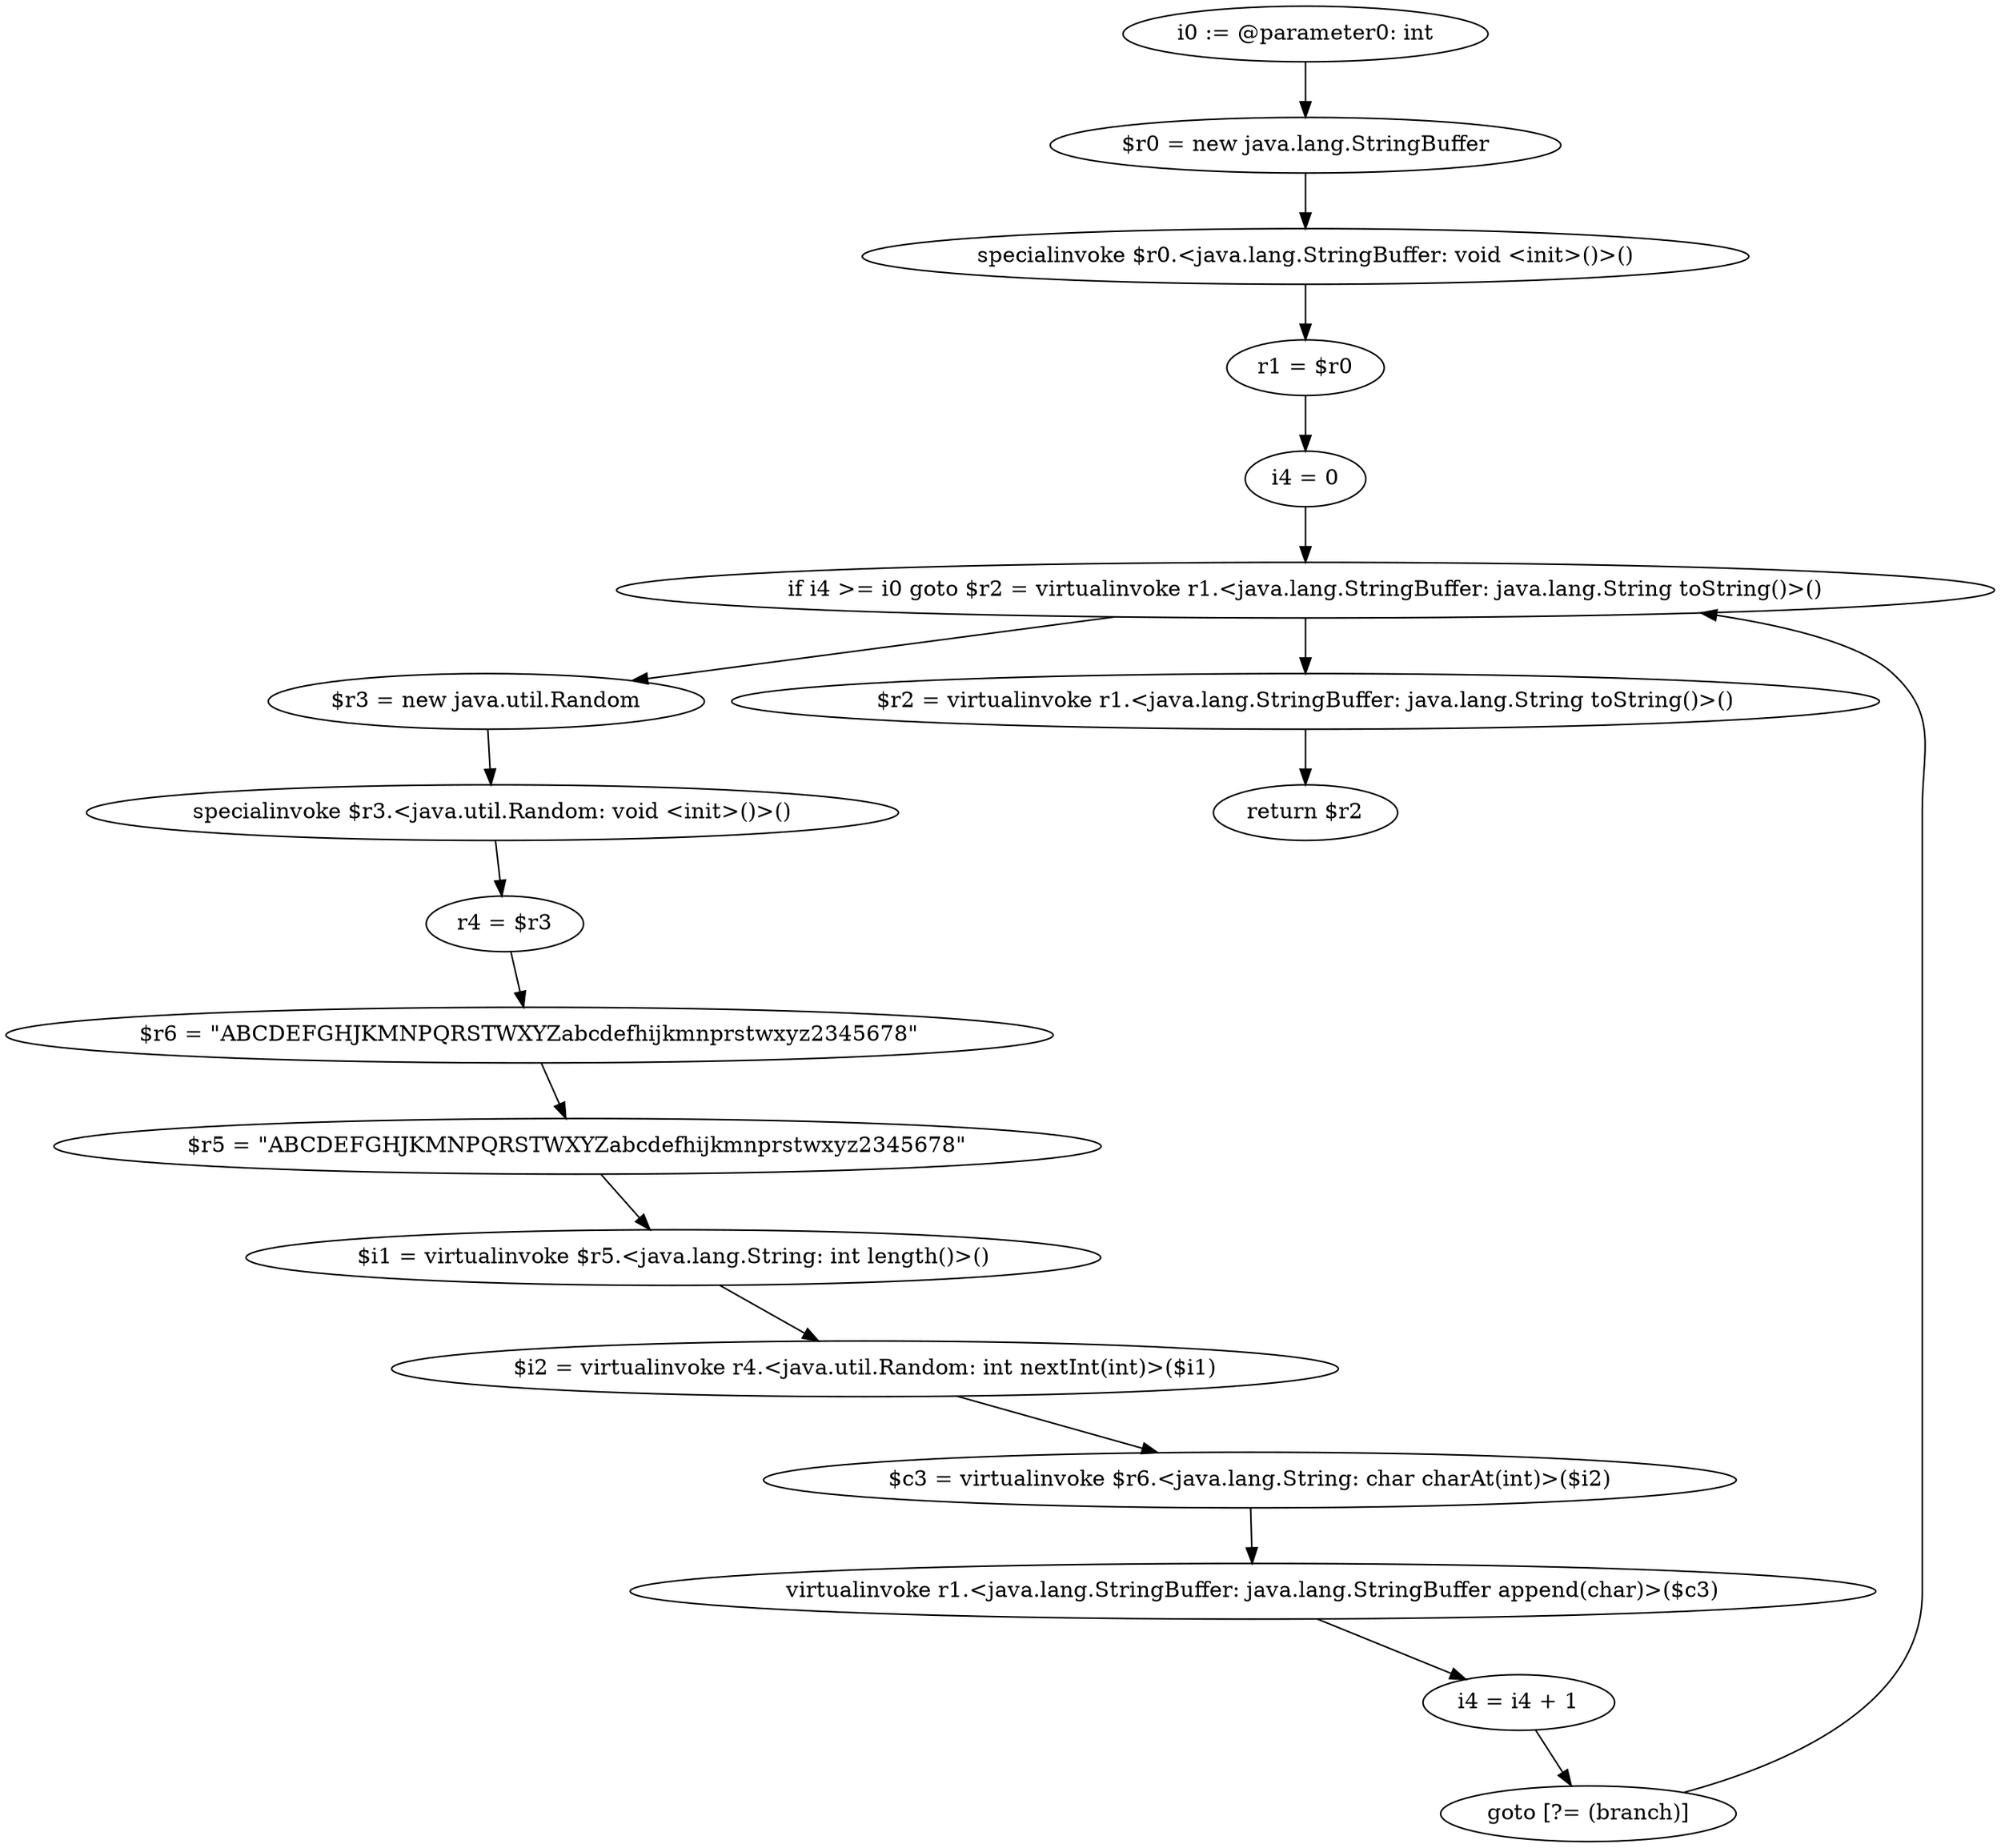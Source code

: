digraph "unitGraph" {
    "i0 := @parameter0: int"
    "$r0 = new java.lang.StringBuffer"
    "specialinvoke $r0.<java.lang.StringBuffer: void <init>()>()"
    "r1 = $r0"
    "i4 = 0"
    "if i4 >= i0 goto $r2 = virtualinvoke r1.<java.lang.StringBuffer: java.lang.String toString()>()"
    "$r3 = new java.util.Random"
    "specialinvoke $r3.<java.util.Random: void <init>()>()"
    "r4 = $r3"
    "$r6 = \"ABCDEFGHJKMNPQRSTWXYZabcdefhijkmnprstwxyz2345678\""
    "$r5 = \"ABCDEFGHJKMNPQRSTWXYZabcdefhijkmnprstwxyz2345678\""
    "$i1 = virtualinvoke $r5.<java.lang.String: int length()>()"
    "$i2 = virtualinvoke r4.<java.util.Random: int nextInt(int)>($i1)"
    "$c3 = virtualinvoke $r6.<java.lang.String: char charAt(int)>($i2)"
    "virtualinvoke r1.<java.lang.StringBuffer: java.lang.StringBuffer append(char)>($c3)"
    "i4 = i4 + 1"
    "goto [?= (branch)]"
    "$r2 = virtualinvoke r1.<java.lang.StringBuffer: java.lang.String toString()>()"
    "return $r2"
    "i0 := @parameter0: int"->"$r0 = new java.lang.StringBuffer";
    "$r0 = new java.lang.StringBuffer"->"specialinvoke $r0.<java.lang.StringBuffer: void <init>()>()";
    "specialinvoke $r0.<java.lang.StringBuffer: void <init>()>()"->"r1 = $r0";
    "r1 = $r0"->"i4 = 0";
    "i4 = 0"->"if i4 >= i0 goto $r2 = virtualinvoke r1.<java.lang.StringBuffer: java.lang.String toString()>()";
    "if i4 >= i0 goto $r2 = virtualinvoke r1.<java.lang.StringBuffer: java.lang.String toString()>()"->"$r3 = new java.util.Random";
    "if i4 >= i0 goto $r2 = virtualinvoke r1.<java.lang.StringBuffer: java.lang.String toString()>()"->"$r2 = virtualinvoke r1.<java.lang.StringBuffer: java.lang.String toString()>()";
    "$r3 = new java.util.Random"->"specialinvoke $r3.<java.util.Random: void <init>()>()";
    "specialinvoke $r3.<java.util.Random: void <init>()>()"->"r4 = $r3";
    "r4 = $r3"->"$r6 = \"ABCDEFGHJKMNPQRSTWXYZabcdefhijkmnprstwxyz2345678\"";
    "$r6 = \"ABCDEFGHJKMNPQRSTWXYZabcdefhijkmnprstwxyz2345678\""->"$r5 = \"ABCDEFGHJKMNPQRSTWXYZabcdefhijkmnprstwxyz2345678\"";
    "$r5 = \"ABCDEFGHJKMNPQRSTWXYZabcdefhijkmnprstwxyz2345678\""->"$i1 = virtualinvoke $r5.<java.lang.String: int length()>()";
    "$i1 = virtualinvoke $r5.<java.lang.String: int length()>()"->"$i2 = virtualinvoke r4.<java.util.Random: int nextInt(int)>($i1)";
    "$i2 = virtualinvoke r4.<java.util.Random: int nextInt(int)>($i1)"->"$c3 = virtualinvoke $r6.<java.lang.String: char charAt(int)>($i2)";
    "$c3 = virtualinvoke $r6.<java.lang.String: char charAt(int)>($i2)"->"virtualinvoke r1.<java.lang.StringBuffer: java.lang.StringBuffer append(char)>($c3)";
    "virtualinvoke r1.<java.lang.StringBuffer: java.lang.StringBuffer append(char)>($c3)"->"i4 = i4 + 1";
    "i4 = i4 + 1"->"goto [?= (branch)]";
    "goto [?= (branch)]"->"if i4 >= i0 goto $r2 = virtualinvoke r1.<java.lang.StringBuffer: java.lang.String toString()>()";
    "$r2 = virtualinvoke r1.<java.lang.StringBuffer: java.lang.String toString()>()"->"return $r2";
}
